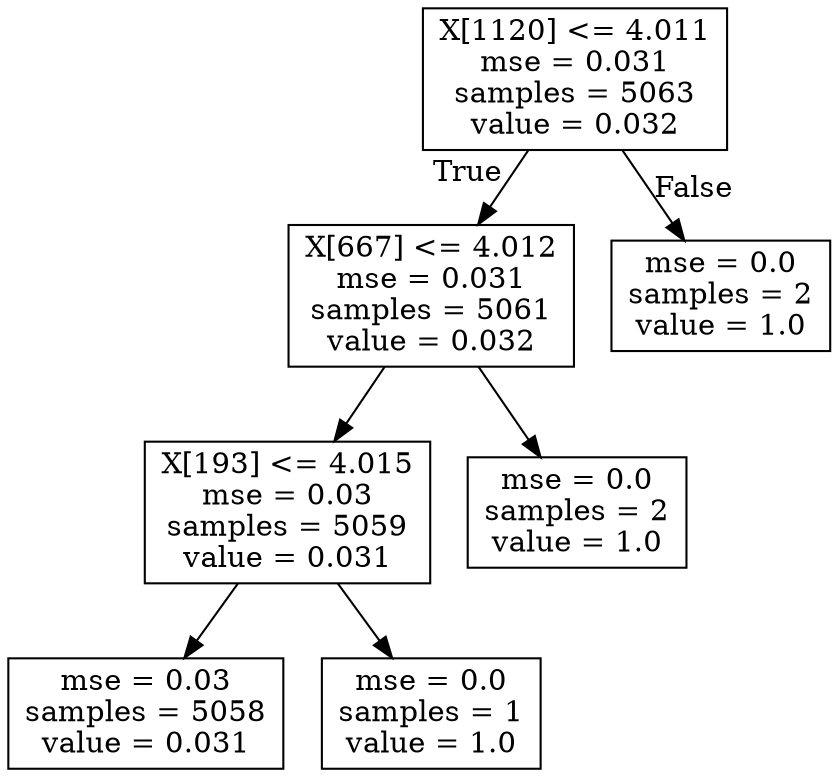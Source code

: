 digraph Tree {
node [shape=box] ;
0 [label="X[1120] <= 4.011\nmse = 0.031\nsamples = 5063\nvalue = 0.032"] ;
1 [label="X[667] <= 4.012\nmse = 0.031\nsamples = 5061\nvalue = 0.032"] ;
0 -> 1 [labeldistance=2.5, labelangle=45, headlabel="True"] ;
2 [label="X[193] <= 4.015\nmse = 0.03\nsamples = 5059\nvalue = 0.031"] ;
1 -> 2 ;
3 [label="mse = 0.03\nsamples = 5058\nvalue = 0.031"] ;
2 -> 3 ;
4 [label="mse = 0.0\nsamples = 1\nvalue = 1.0"] ;
2 -> 4 ;
5 [label="mse = 0.0\nsamples = 2\nvalue = 1.0"] ;
1 -> 5 ;
6 [label="mse = 0.0\nsamples = 2\nvalue = 1.0"] ;
0 -> 6 [labeldistance=2.5, labelangle=-45, headlabel="False"] ;
}